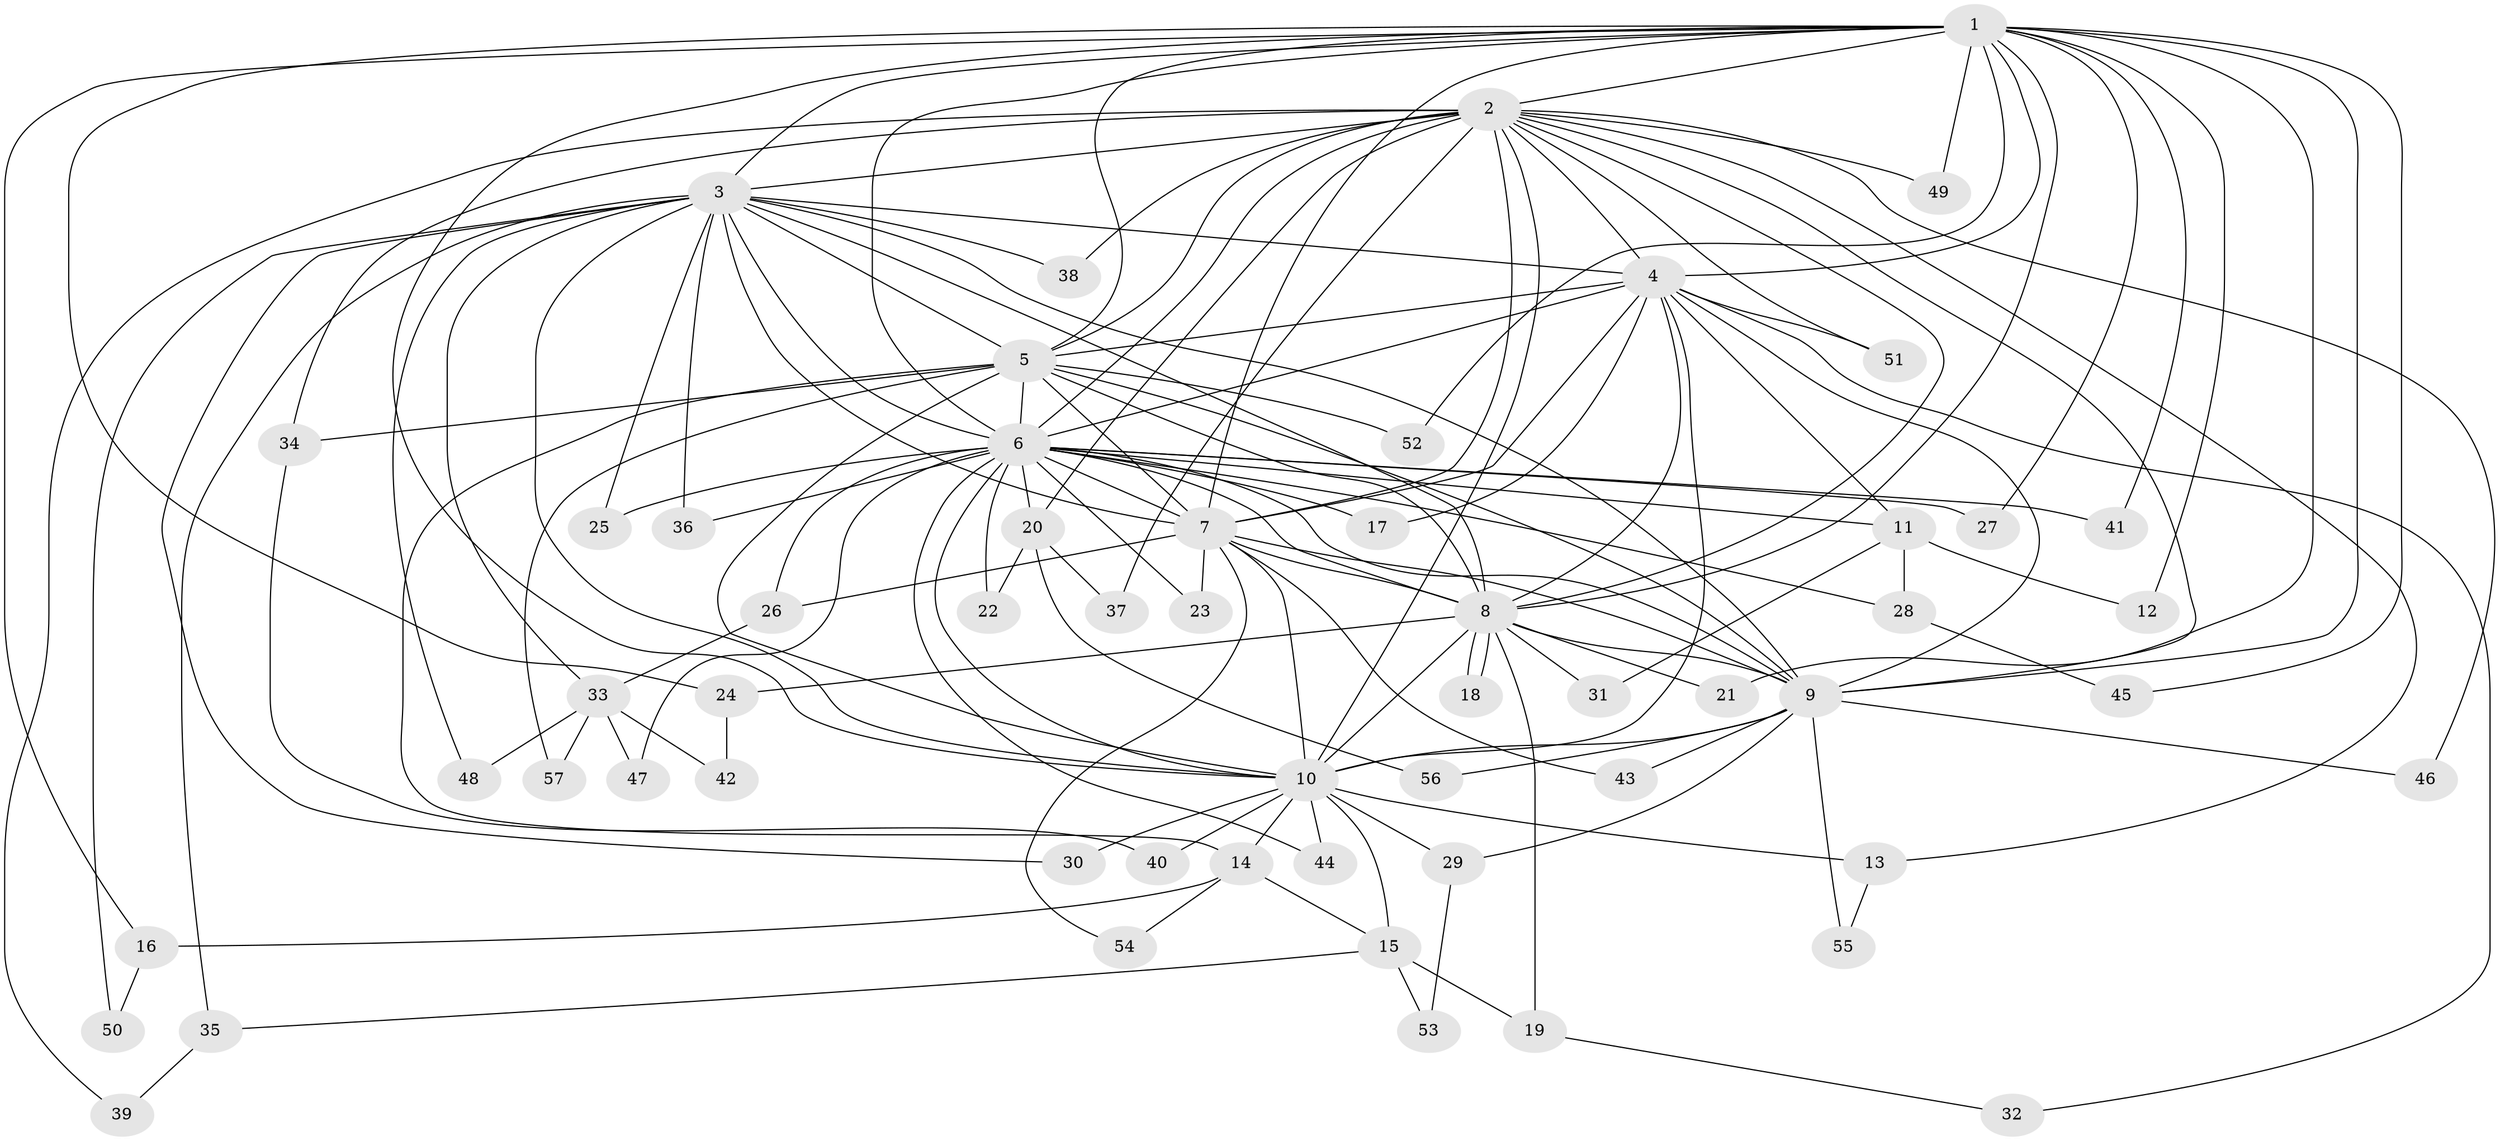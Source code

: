 // Generated by graph-tools (version 1.1) at 2025/35/03/09/25 02:35:12]
// undirected, 57 vertices, 139 edges
graph export_dot {
graph [start="1"]
  node [color=gray90,style=filled];
  1;
  2;
  3;
  4;
  5;
  6;
  7;
  8;
  9;
  10;
  11;
  12;
  13;
  14;
  15;
  16;
  17;
  18;
  19;
  20;
  21;
  22;
  23;
  24;
  25;
  26;
  27;
  28;
  29;
  30;
  31;
  32;
  33;
  34;
  35;
  36;
  37;
  38;
  39;
  40;
  41;
  42;
  43;
  44;
  45;
  46;
  47;
  48;
  49;
  50;
  51;
  52;
  53;
  54;
  55;
  56;
  57;
  1 -- 2;
  1 -- 3;
  1 -- 4;
  1 -- 5;
  1 -- 6;
  1 -- 7;
  1 -- 8;
  1 -- 9;
  1 -- 10;
  1 -- 12;
  1 -- 16;
  1 -- 21;
  1 -- 24;
  1 -- 27;
  1 -- 41;
  1 -- 45;
  1 -- 49;
  1 -- 52;
  2 -- 3;
  2 -- 4;
  2 -- 5;
  2 -- 6;
  2 -- 7;
  2 -- 8;
  2 -- 9;
  2 -- 10;
  2 -- 13;
  2 -- 20;
  2 -- 34;
  2 -- 37;
  2 -- 38;
  2 -- 39;
  2 -- 46;
  2 -- 49;
  2 -- 51;
  3 -- 4;
  3 -- 5;
  3 -- 6;
  3 -- 7;
  3 -- 8;
  3 -- 9;
  3 -- 10;
  3 -- 25;
  3 -- 30;
  3 -- 33;
  3 -- 35;
  3 -- 36;
  3 -- 38;
  3 -- 48;
  3 -- 50;
  4 -- 5;
  4 -- 6;
  4 -- 7;
  4 -- 8;
  4 -- 9;
  4 -- 10;
  4 -- 11;
  4 -- 17;
  4 -- 32;
  4 -- 51;
  5 -- 6;
  5 -- 7;
  5 -- 8;
  5 -- 9;
  5 -- 10;
  5 -- 14;
  5 -- 34;
  5 -- 52;
  5 -- 57;
  6 -- 7;
  6 -- 8;
  6 -- 9;
  6 -- 10;
  6 -- 11;
  6 -- 17;
  6 -- 20;
  6 -- 22;
  6 -- 23;
  6 -- 25;
  6 -- 26;
  6 -- 27;
  6 -- 28;
  6 -- 36;
  6 -- 41;
  6 -- 44;
  6 -- 47;
  7 -- 8;
  7 -- 9;
  7 -- 10;
  7 -- 23;
  7 -- 26;
  7 -- 43;
  7 -- 54;
  8 -- 9;
  8 -- 10;
  8 -- 18;
  8 -- 18;
  8 -- 19;
  8 -- 21;
  8 -- 24;
  8 -- 31;
  9 -- 10;
  9 -- 29;
  9 -- 43;
  9 -- 46;
  9 -- 55;
  9 -- 56;
  10 -- 13;
  10 -- 14;
  10 -- 15;
  10 -- 29;
  10 -- 30;
  10 -- 40;
  10 -- 44;
  11 -- 12;
  11 -- 28;
  11 -- 31;
  13 -- 55;
  14 -- 15;
  14 -- 16;
  14 -- 54;
  15 -- 19;
  15 -- 35;
  15 -- 53;
  16 -- 50;
  19 -- 32;
  20 -- 22;
  20 -- 37;
  20 -- 56;
  24 -- 42;
  26 -- 33;
  28 -- 45;
  29 -- 53;
  33 -- 42;
  33 -- 47;
  33 -- 48;
  33 -- 57;
  34 -- 40;
  35 -- 39;
}
